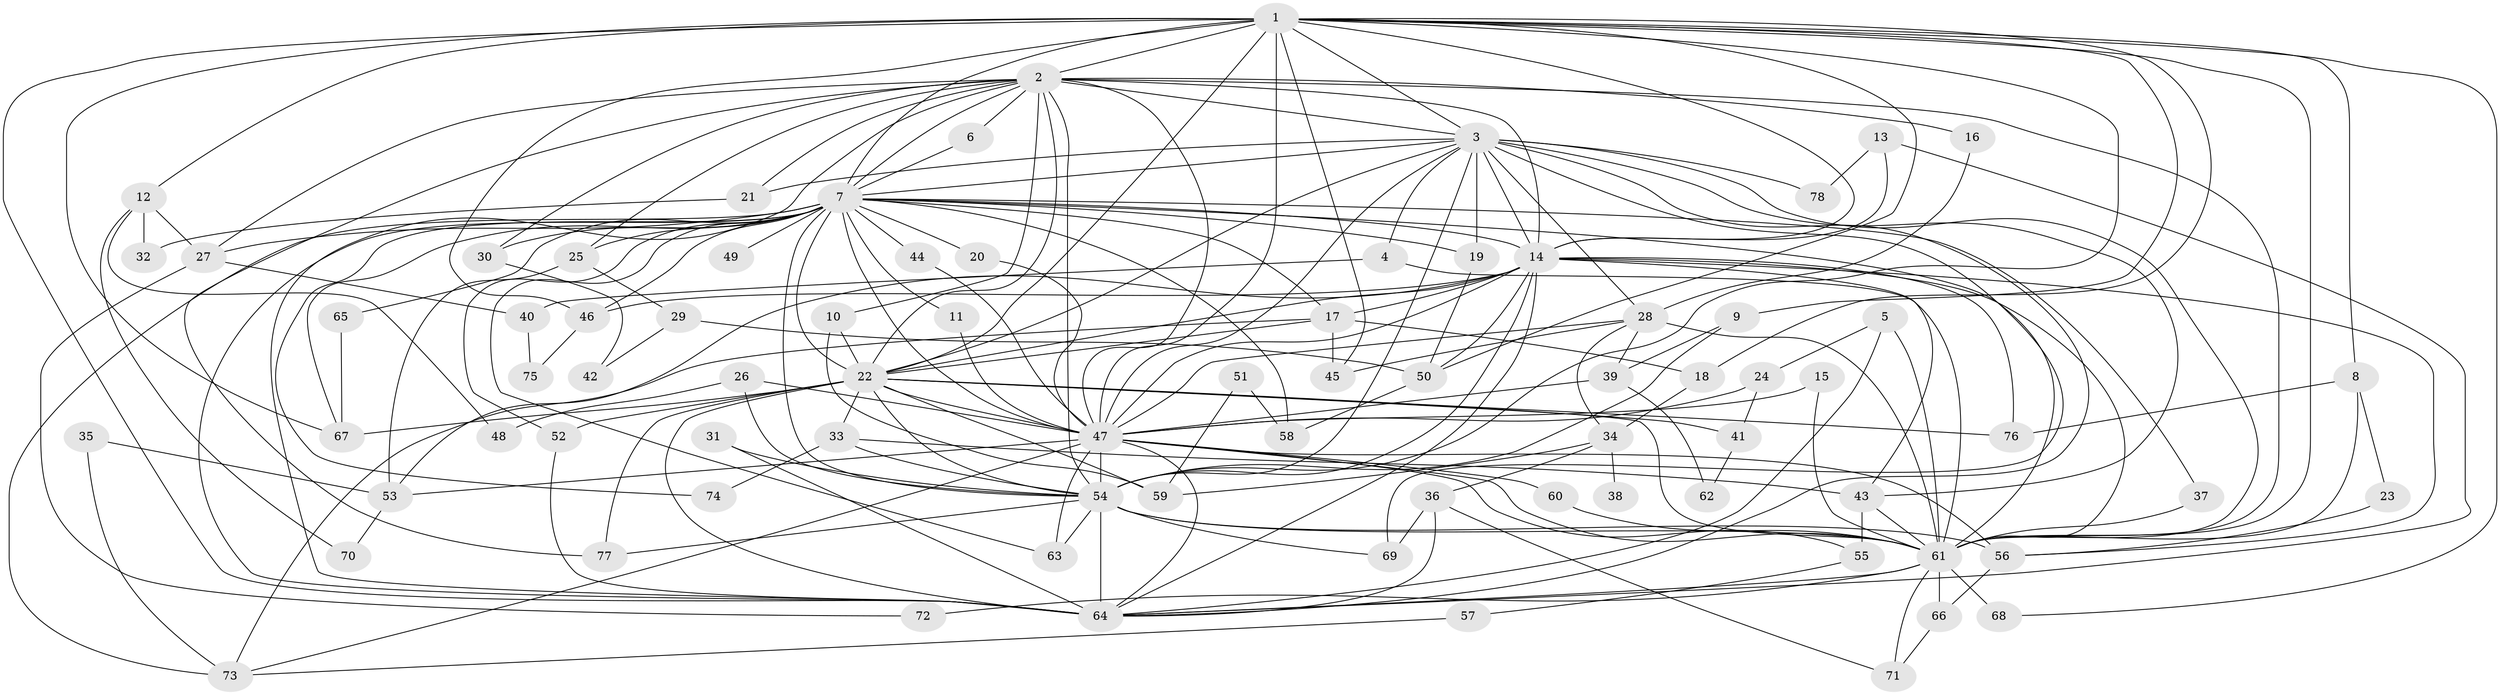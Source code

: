 // original degree distribution, {22: 0.00909090909090909, 24: 0.00909090909090909, 18: 0.01818181818181818, 15: 0.00909090909090909, 19: 0.01818181818181818, 17: 0.00909090909090909, 25: 0.00909090909090909, 33: 0.00909090909090909, 3: 0.20909090909090908, 2: 0.509090909090909, 4: 0.1, 7: 0.00909090909090909, 6: 0.02727272727272727, 5: 0.05454545454545454}
// Generated by graph-tools (version 1.1) at 2025/36/03/04/25 23:36:31]
// undirected, 78 vertices, 198 edges
graph export_dot {
  node [color=gray90,style=filled];
  1;
  2;
  3;
  4;
  5;
  6;
  7;
  8;
  9;
  10;
  11;
  12;
  13;
  14;
  15;
  16;
  17;
  18;
  19;
  20;
  21;
  22;
  23;
  24;
  25;
  26;
  27;
  28;
  29;
  30;
  31;
  32;
  33;
  34;
  35;
  36;
  37;
  38;
  39;
  40;
  41;
  42;
  43;
  44;
  45;
  46;
  47;
  48;
  49;
  50;
  51;
  52;
  53;
  54;
  55;
  56;
  57;
  58;
  59;
  60;
  61;
  62;
  63;
  64;
  65;
  66;
  67;
  68;
  69;
  70;
  71;
  72;
  73;
  74;
  75;
  76;
  77;
  78;
  1 -- 2 [weight=1.0];
  1 -- 3 [weight=1.0];
  1 -- 7 [weight=2.0];
  1 -- 8 [weight=1.0];
  1 -- 9 [weight=1.0];
  1 -- 12 [weight=1.0];
  1 -- 14 [weight=1.0];
  1 -- 18 [weight=1.0];
  1 -- 22 [weight=1.0];
  1 -- 45 [weight=1.0];
  1 -- 46 [weight=1.0];
  1 -- 47 [weight=2.0];
  1 -- 50 [weight=1.0];
  1 -- 54 [weight=1.0];
  1 -- 61 [weight=1.0];
  1 -- 64 [weight=2.0];
  1 -- 67 [weight=1.0];
  1 -- 68 [weight=1.0];
  2 -- 3 [weight=1.0];
  2 -- 6 [weight=1.0];
  2 -- 7 [weight=1.0];
  2 -- 10 [weight=1.0];
  2 -- 14 [weight=1.0];
  2 -- 16 [weight=1.0];
  2 -- 21 [weight=1.0];
  2 -- 22 [weight=1.0];
  2 -- 25 [weight=1.0];
  2 -- 27 [weight=1.0];
  2 -- 30 [weight=1.0];
  2 -- 47 [weight=1.0];
  2 -- 54 [weight=1.0];
  2 -- 61 [weight=2.0];
  2 -- 64 [weight=1.0];
  2 -- 77 [weight=1.0];
  3 -- 4 [weight=1.0];
  3 -- 7 [weight=1.0];
  3 -- 14 [weight=1.0];
  3 -- 19 [weight=1.0];
  3 -- 21 [weight=1.0];
  3 -- 22 [weight=1.0];
  3 -- 28 [weight=1.0];
  3 -- 43 [weight=1.0];
  3 -- 47 [weight=1.0];
  3 -- 54 [weight=1.0];
  3 -- 61 [weight=1.0];
  3 -- 64 [weight=1.0];
  3 -- 69 [weight=1.0];
  3 -- 78 [weight=2.0];
  4 -- 40 [weight=1.0];
  4 -- 61 [weight=1.0];
  5 -- 24 [weight=1.0];
  5 -- 61 [weight=1.0];
  5 -- 64 [weight=1.0];
  6 -- 7 [weight=1.0];
  7 -- 11 [weight=1.0];
  7 -- 14 [weight=1.0];
  7 -- 17 [weight=1.0];
  7 -- 19 [weight=2.0];
  7 -- 20 [weight=1.0];
  7 -- 22 [weight=1.0];
  7 -- 25 [weight=1.0];
  7 -- 27 [weight=1.0];
  7 -- 30 [weight=1.0];
  7 -- 37 [weight=1.0];
  7 -- 44 [weight=1.0];
  7 -- 46 [weight=1.0];
  7 -- 47 [weight=1.0];
  7 -- 49 [weight=1.0];
  7 -- 52 [weight=1.0];
  7 -- 54 [weight=1.0];
  7 -- 58 [weight=2.0];
  7 -- 61 [weight=1.0];
  7 -- 63 [weight=1.0];
  7 -- 64 [weight=1.0];
  7 -- 65 [weight=1.0];
  7 -- 67 [weight=1.0];
  7 -- 73 [weight=1.0];
  7 -- 74 [weight=1.0];
  8 -- 23 [weight=1.0];
  8 -- 61 [weight=1.0];
  8 -- 76 [weight=1.0];
  9 -- 39 [weight=1.0];
  9 -- 54 [weight=1.0];
  10 -- 22 [weight=1.0];
  10 -- 59 [weight=1.0];
  11 -- 47 [weight=1.0];
  12 -- 27 [weight=1.0];
  12 -- 32 [weight=1.0];
  12 -- 48 [weight=1.0];
  12 -- 70 [weight=1.0];
  13 -- 14 [weight=1.0];
  13 -- 64 [weight=1.0];
  13 -- 78 [weight=1.0];
  14 -- 17 [weight=1.0];
  14 -- 22 [weight=1.0];
  14 -- 43 [weight=1.0];
  14 -- 46 [weight=1.0];
  14 -- 47 [weight=1.0];
  14 -- 50 [weight=1.0];
  14 -- 53 [weight=1.0];
  14 -- 54 [weight=2.0];
  14 -- 56 [weight=1.0];
  14 -- 61 [weight=1.0];
  14 -- 64 [weight=1.0];
  14 -- 76 [weight=1.0];
  15 -- 47 [weight=1.0];
  15 -- 61 [weight=1.0];
  16 -- 28 [weight=1.0];
  17 -- 18 [weight=1.0];
  17 -- 22 [weight=1.0];
  17 -- 45 [weight=1.0];
  17 -- 73 [weight=1.0];
  18 -- 34 [weight=1.0];
  19 -- 50 [weight=1.0];
  20 -- 47 [weight=1.0];
  21 -- 32 [weight=1.0];
  22 -- 33 [weight=1.0];
  22 -- 41 [weight=1.0];
  22 -- 47 [weight=1.0];
  22 -- 52 [weight=1.0];
  22 -- 54 [weight=1.0];
  22 -- 59 [weight=1.0];
  22 -- 61 [weight=2.0];
  22 -- 64 [weight=1.0];
  22 -- 67 [weight=1.0];
  22 -- 76 [weight=1.0];
  22 -- 77 [weight=1.0];
  23 -- 56 [weight=1.0];
  24 -- 41 [weight=1.0];
  24 -- 47 [weight=1.0];
  25 -- 29 [weight=1.0];
  25 -- 53 [weight=1.0];
  26 -- 47 [weight=1.0];
  26 -- 48 [weight=1.0];
  26 -- 54 [weight=1.0];
  27 -- 40 [weight=1.0];
  27 -- 72 [weight=1.0];
  28 -- 34 [weight=1.0];
  28 -- 39 [weight=1.0];
  28 -- 45 [weight=1.0];
  28 -- 47 [weight=1.0];
  28 -- 61 [weight=1.0];
  29 -- 42 [weight=1.0];
  29 -- 50 [weight=1.0];
  30 -- 42 [weight=1.0];
  31 -- 54 [weight=1.0];
  31 -- 64 [weight=1.0];
  33 -- 43 [weight=1.0];
  33 -- 54 [weight=1.0];
  33 -- 74 [weight=1.0];
  34 -- 36 [weight=1.0];
  34 -- 38 [weight=1.0];
  34 -- 59 [weight=1.0];
  35 -- 53 [weight=1.0];
  35 -- 73 [weight=1.0];
  36 -- 64 [weight=1.0];
  36 -- 69 [weight=1.0];
  36 -- 71 [weight=1.0];
  37 -- 61 [weight=1.0];
  39 -- 47 [weight=1.0];
  39 -- 62 [weight=1.0];
  40 -- 75 [weight=1.0];
  41 -- 62 [weight=1.0];
  43 -- 55 [weight=1.0];
  43 -- 61 [weight=1.0];
  44 -- 47 [weight=1.0];
  46 -- 75 [weight=1.0];
  47 -- 53 [weight=1.0];
  47 -- 54 [weight=2.0];
  47 -- 55 [weight=1.0];
  47 -- 56 [weight=1.0];
  47 -- 60 [weight=1.0];
  47 -- 61 [weight=1.0];
  47 -- 63 [weight=1.0];
  47 -- 64 [weight=1.0];
  47 -- 73 [weight=1.0];
  50 -- 58 [weight=1.0];
  51 -- 58 [weight=1.0];
  51 -- 59 [weight=1.0];
  52 -- 64 [weight=1.0];
  53 -- 70 [weight=1.0];
  54 -- 56 [weight=1.0];
  54 -- 61 [weight=1.0];
  54 -- 63 [weight=1.0];
  54 -- 64 [weight=1.0];
  54 -- 69 [weight=1.0];
  54 -- 77 [weight=1.0];
  55 -- 57 [weight=1.0];
  56 -- 66 [weight=1.0];
  57 -- 73 [weight=1.0];
  60 -- 61 [weight=1.0];
  61 -- 64 [weight=1.0];
  61 -- 66 [weight=1.0];
  61 -- 68 [weight=2.0];
  61 -- 71 [weight=1.0];
  61 -- 72 [weight=1.0];
  65 -- 67 [weight=1.0];
  66 -- 71 [weight=1.0];
}
